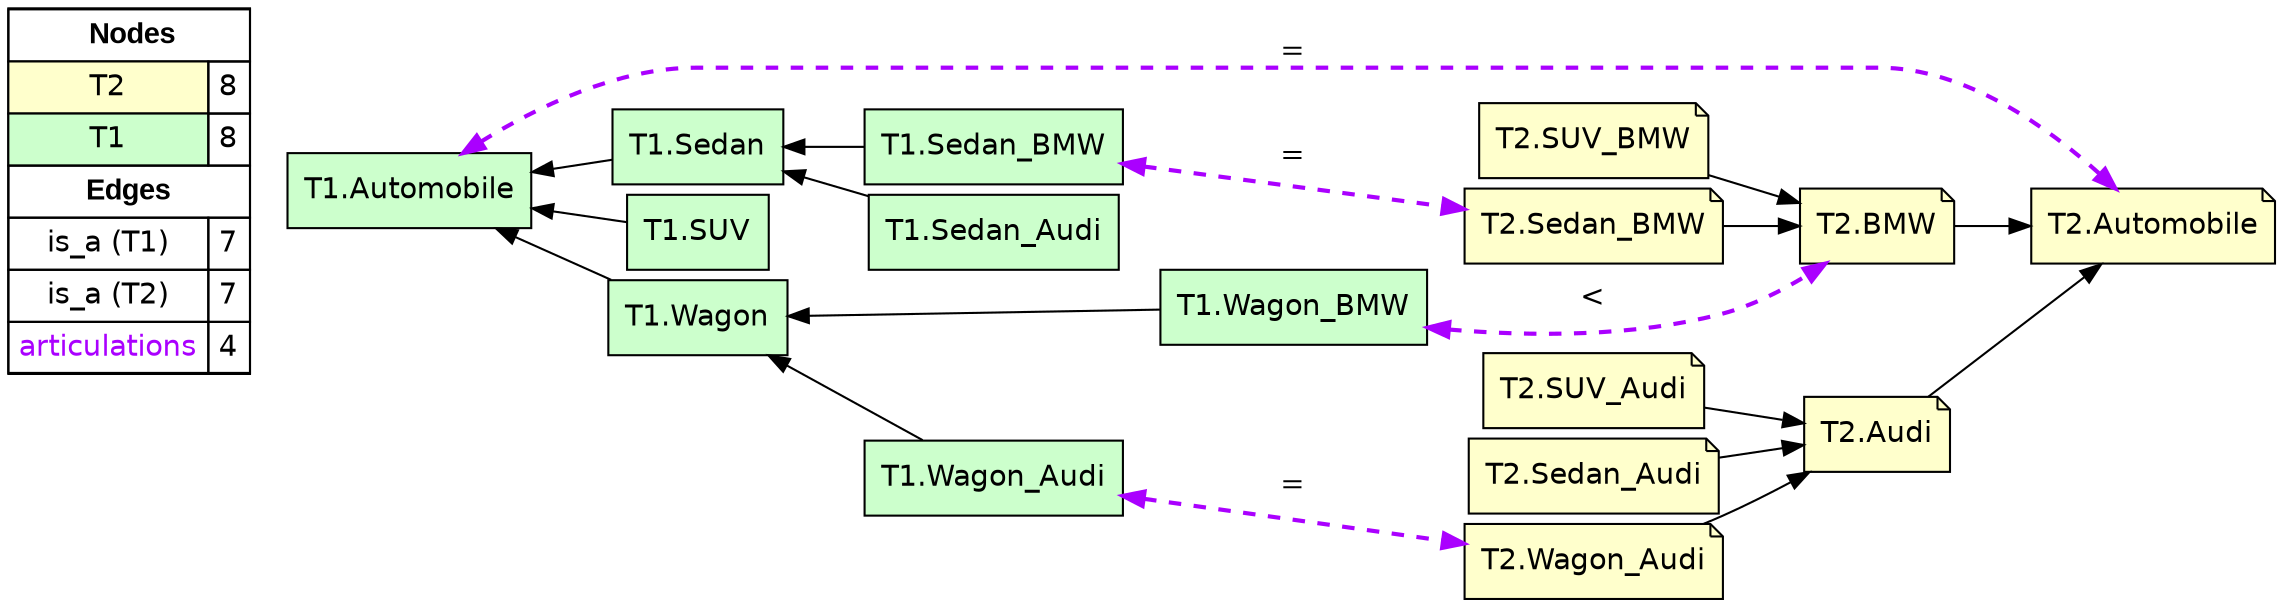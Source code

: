 digraph{
rankdir=LR
node[shape=circle style=filled fillcolor="#FFFFFF"] 
node[shape=note style=filled fillcolor="#FFFFCC" fontname="helvetica"] 
"T2.Audi"
"T2.Automobile"
"T2.SUV_BMW"
"T2.Sedan_BMW"
"T2.SUV_Audi"
"T2.BMW"
"T2.Wagon_Audi"
"T2.Sedan_Audi"
node[shape=circle style=filled fillcolor="#FFFFFF"] 
node[shape=box style=filled fillcolor="#CCFFCC" fontname="helvetica"] 
"T1.Automobile"
"T1.Wagon_BMW"
"T1.Sedan_BMW"
"T1.Wagon"
"T1.Wagon_Audi"
"T1.SUV"
"T1.Sedan_Audi"
"T1.Sedan"
edge[style=solid color="#000000" constraint=true penwidth=1 dir=forward]
edge[style=solid color="#000000" constraint=true penwidth=1 dir=forward]
"T1.Automobile" -> "T1.SUV" [dir=back]
"T1.Automobile" -> "T1.Wagon" [dir=back]
"T1.Automobile" -> "T1.Sedan" [dir=back]
"T1.Sedan" -> "T1.Sedan_Audi" [dir=back]
"T1.Wagon" -> "T1.Wagon_Audi" [dir=back]
"T1.Wagon" -> "T1.Wagon_BMW" [dir=back]
"T1.Sedan" -> "T1.Sedan_BMW" [dir=back]
edge[style=solid color="#000000" constraint=true penwidth=1 dir=forward]
edge[style=solid color="#000000" constraint=true penwidth=1 dir=forward]
"T2.BMW" -> "T2.Automobile"
"T2.Audi" -> "T2.Automobile"
"T2.Sedan_BMW" -> "T2.BMW"
"T2.Wagon_Audi" -> "T2.Audi"
"T2.SUV_Audi" -> "T2.Audi"
"T2.Sedan_Audi" -> "T2.Audi"
"T2.SUV_BMW" -> "T2.BMW"
edge[style=solid color="#000000" constraint=true penwidth=1 dir=forward]
edge[style=dashed color="#AA00FF" constraint=true penwidth=2 dir=both]
"T1.Wagon_BMW" -> "T2.BMW" [label="<"]
"T1.Automobile" -> "T2.Automobile" [label="="]
"T1.Sedan_BMW" -> "T2.Sedan_BMW" [label="="]
"T1.Wagon_Audi" -> "T2.Wagon_Audi" [label="="]
node[shape=box] 
{rank=source Legend [fillcolor= white margin=0 label=< 
 <TABLE BORDER="0" CELLBORDER="1" CELLSPACING="0" CELLPADDING="4"> 
<TR> <TD COLSPAN="2"><font face="Arial Black"> Nodes</font></TD> </TR> 
<TR> 
 <TD bgcolor="#FFFFCC" fontname="helvetica">T2</TD> 
 <TD>8</TD> 
 </TR> 
<TR> 
 <TD bgcolor="#CCFFCC" fontname="helvetica">T1</TD> 
 <TD>8</TD> 
 </TR> 
<TR> <TD COLSPAN="2"><font face = "Arial Black"> Edges </font></TD> </TR> 
<TR> 
 <TD><font color ="#000000">is_a (T1)</font></TD><TD>7</TD>
</TR>
<TR> 
 <TD><font color ="#000000">is_a (T2)</font></TD><TD>7</TD>
</TR>
<TR> 
 <TD><font color ="#AA00FF">articulations</font></TD><TD>4</TD>
</TR>
</TABLE> 
 >] } 
}